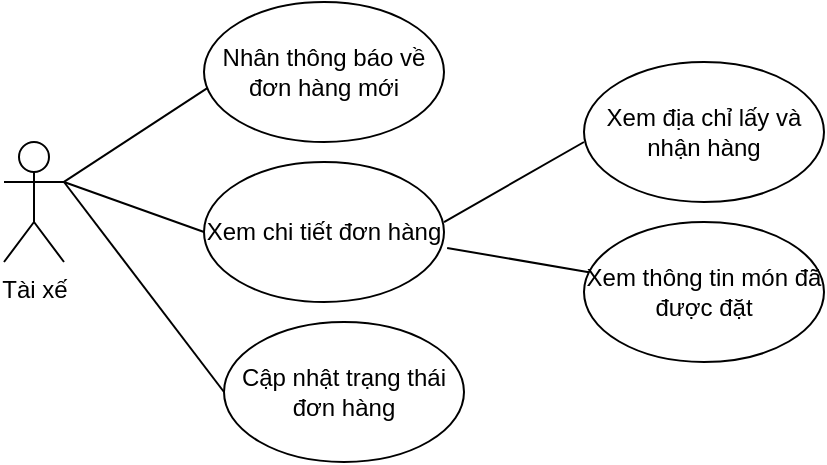 <mxfile version="24.7.12">
  <diagram name="Trang-1" id="vhxiXpZ2s_pnfYXarDNF">
    <mxGraphModel dx="1050" dy="557" grid="1" gridSize="10" guides="1" tooltips="1" connect="1" arrows="1" fold="1" page="1" pageScale="1" pageWidth="827" pageHeight="1169" math="0" shadow="0">
      <root>
        <mxCell id="0" />
        <mxCell id="1" parent="0" />
        <mxCell id="yIK3JES6aPthGREuppEI-1" value="Tài xế" style="shape=umlActor;verticalLabelPosition=bottom;verticalAlign=top;html=1;outlineConnect=0;" vertex="1" parent="1">
          <mxGeometry x="110" y="200" width="30" height="60" as="geometry" />
        </mxCell>
        <mxCell id="yIK3JES6aPthGREuppEI-2" value="" style="endArrow=none;html=1;rounded=0;exitX=1;exitY=0.333;exitDx=0;exitDy=0;exitPerimeter=0;entryX=0.02;entryY=0.608;entryDx=0;entryDy=0;entryPerimeter=0;" edge="1" parent="1" source="yIK3JES6aPthGREuppEI-1" target="yIK3JES6aPthGREuppEI-3">
          <mxGeometry width="50" height="50" relative="1" as="geometry">
            <mxPoint x="290" y="270" as="sourcePoint" />
            <mxPoint x="200" y="180" as="targetPoint" />
          </mxGeometry>
        </mxCell>
        <mxCell id="yIK3JES6aPthGREuppEI-3" value="Nhân thông báo về đơn hàng mới" style="ellipse;whiteSpace=wrap;html=1;" vertex="1" parent="1">
          <mxGeometry x="210" y="130" width="120" height="70" as="geometry" />
        </mxCell>
        <mxCell id="yIK3JES6aPthGREuppEI-4" value="" style="endArrow=none;html=1;rounded=0;exitX=1;exitY=0.333;exitDx=0;exitDy=0;exitPerimeter=0;entryX=0;entryY=0.5;entryDx=0;entryDy=0;" edge="1" parent="1" source="yIK3JES6aPthGREuppEI-1" target="yIK3JES6aPthGREuppEI-6">
          <mxGeometry width="50" height="50" relative="1" as="geometry">
            <mxPoint x="150" y="230" as="sourcePoint" />
            <mxPoint x="210" y="230" as="targetPoint" />
          </mxGeometry>
        </mxCell>
        <mxCell id="yIK3JES6aPthGREuppEI-6" value="Xem chi tiết đơn hàng" style="ellipse;whiteSpace=wrap;html=1;" vertex="1" parent="1">
          <mxGeometry x="210" y="210" width="120" height="70" as="geometry" />
        </mxCell>
        <mxCell id="yIK3JES6aPthGREuppEI-7" value="" style="endArrow=none;html=1;rounded=0;entryX=0;entryY=0.5;entryDx=0;entryDy=0;" edge="1" parent="1" target="yIK3JES6aPthGREuppEI-8">
          <mxGeometry width="50" height="50" relative="1" as="geometry">
            <mxPoint x="140" y="220" as="sourcePoint" />
            <mxPoint x="200" y="300" as="targetPoint" />
          </mxGeometry>
        </mxCell>
        <mxCell id="yIK3JES6aPthGREuppEI-8" value="Cập nhật trạng thái đơn hàng" style="ellipse;whiteSpace=wrap;html=1;" vertex="1" parent="1">
          <mxGeometry x="220" y="290" width="120" height="70" as="geometry" />
        </mxCell>
        <mxCell id="yIK3JES6aPthGREuppEI-9" value="" style="endArrow=none;html=1;rounded=0;exitX=1;exitY=0.429;exitDx=0;exitDy=0;exitPerimeter=0;" edge="1" parent="1" source="yIK3JES6aPthGREuppEI-6">
          <mxGeometry width="50" height="50" relative="1" as="geometry">
            <mxPoint x="440" y="230" as="sourcePoint" />
            <mxPoint x="400" y="200" as="targetPoint" />
          </mxGeometry>
        </mxCell>
        <mxCell id="yIK3JES6aPthGREuppEI-10" value="Xem địa chỉ lấy và nhận hàng" style="ellipse;whiteSpace=wrap;html=1;" vertex="1" parent="1">
          <mxGeometry x="400" y="160" width="120" height="70" as="geometry" />
        </mxCell>
        <mxCell id="yIK3JES6aPthGREuppEI-11" value="Xem thông tin món đã được đặt" style="ellipse;whiteSpace=wrap;html=1;" vertex="1" parent="1">
          <mxGeometry x="400" y="240" width="120" height="70" as="geometry" />
        </mxCell>
        <mxCell id="yIK3JES6aPthGREuppEI-12" value="" style="endArrow=none;html=1;rounded=0;exitX=1.013;exitY=0.614;exitDx=0;exitDy=0;exitPerimeter=0;" edge="1" parent="1" source="yIK3JES6aPthGREuppEI-6" target="yIK3JES6aPthGREuppEI-11">
          <mxGeometry width="50" height="50" relative="1" as="geometry">
            <mxPoint x="340" y="250" as="sourcePoint" />
            <mxPoint x="410" y="210" as="targetPoint" />
          </mxGeometry>
        </mxCell>
      </root>
    </mxGraphModel>
  </diagram>
</mxfile>
